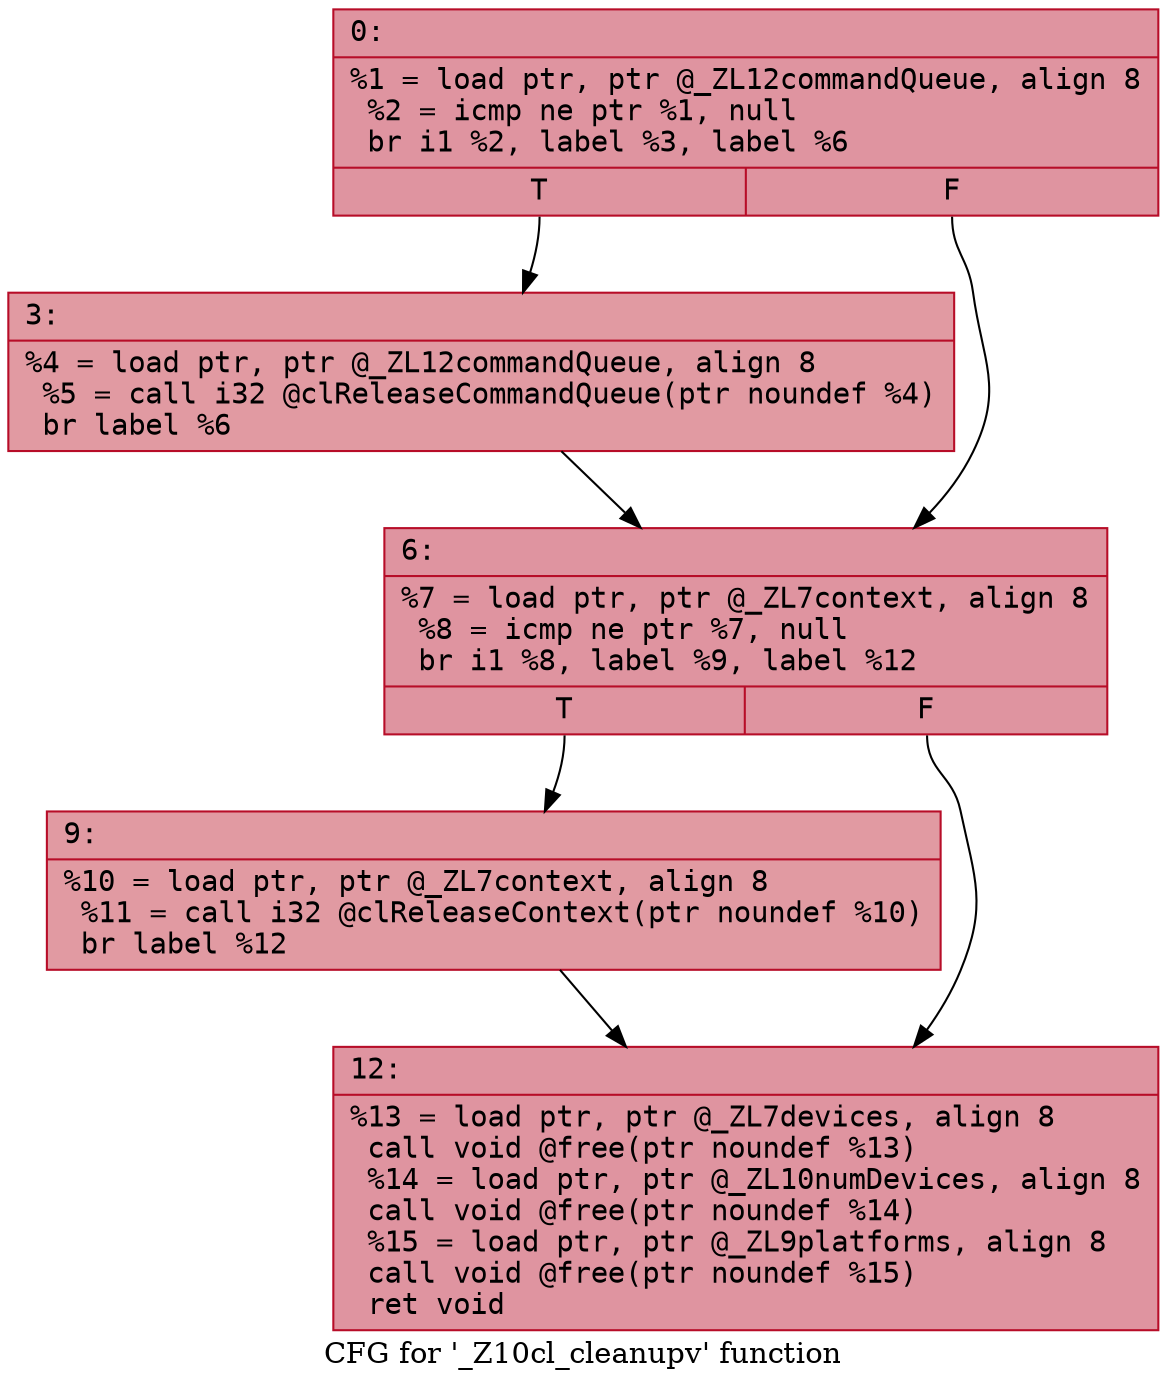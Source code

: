 digraph "CFG for '_Z10cl_cleanupv' function" {
	label="CFG for '_Z10cl_cleanupv' function";

	Node0x60000035c870 [shape=record,color="#b70d28ff", style=filled, fillcolor="#b70d2870" fontname="Courier",label="{0:\l|  %1 = load ptr, ptr @_ZL12commandQueue, align 8\l  %2 = icmp ne ptr %1, null\l  br i1 %2, label %3, label %6\l|{<s0>T|<s1>F}}"];
	Node0x60000035c870:s0 -> Node0x60000035c8c0[tooltip="0 -> 3\nProbability 62.50%" ];
	Node0x60000035c870:s1 -> Node0x60000035c910[tooltip="0 -> 6\nProbability 37.50%" ];
	Node0x60000035c8c0 [shape=record,color="#b70d28ff", style=filled, fillcolor="#bb1b2c70" fontname="Courier",label="{3:\l|  %4 = load ptr, ptr @_ZL12commandQueue, align 8\l  %5 = call i32 @clReleaseCommandQueue(ptr noundef %4)\l  br label %6\l}"];
	Node0x60000035c8c0 -> Node0x60000035c910[tooltip="3 -> 6\nProbability 100.00%" ];
	Node0x60000035c910 [shape=record,color="#b70d28ff", style=filled, fillcolor="#b70d2870" fontname="Courier",label="{6:\l|  %7 = load ptr, ptr @_ZL7context, align 8\l  %8 = icmp ne ptr %7, null\l  br i1 %8, label %9, label %12\l|{<s0>T|<s1>F}}"];
	Node0x60000035c910:s0 -> Node0x60000035c960[tooltip="6 -> 9\nProbability 62.50%" ];
	Node0x60000035c910:s1 -> Node0x60000035c9b0[tooltip="6 -> 12\nProbability 37.50%" ];
	Node0x60000035c960 [shape=record,color="#b70d28ff", style=filled, fillcolor="#bb1b2c70" fontname="Courier",label="{9:\l|  %10 = load ptr, ptr @_ZL7context, align 8\l  %11 = call i32 @clReleaseContext(ptr noundef %10)\l  br label %12\l}"];
	Node0x60000035c960 -> Node0x60000035c9b0[tooltip="9 -> 12\nProbability 100.00%" ];
	Node0x60000035c9b0 [shape=record,color="#b70d28ff", style=filled, fillcolor="#b70d2870" fontname="Courier",label="{12:\l|  %13 = load ptr, ptr @_ZL7devices, align 8\l  call void @free(ptr noundef %13)\l  %14 = load ptr, ptr @_ZL10numDevices, align 8\l  call void @free(ptr noundef %14)\l  %15 = load ptr, ptr @_ZL9platforms, align 8\l  call void @free(ptr noundef %15)\l  ret void\l}"];
}
